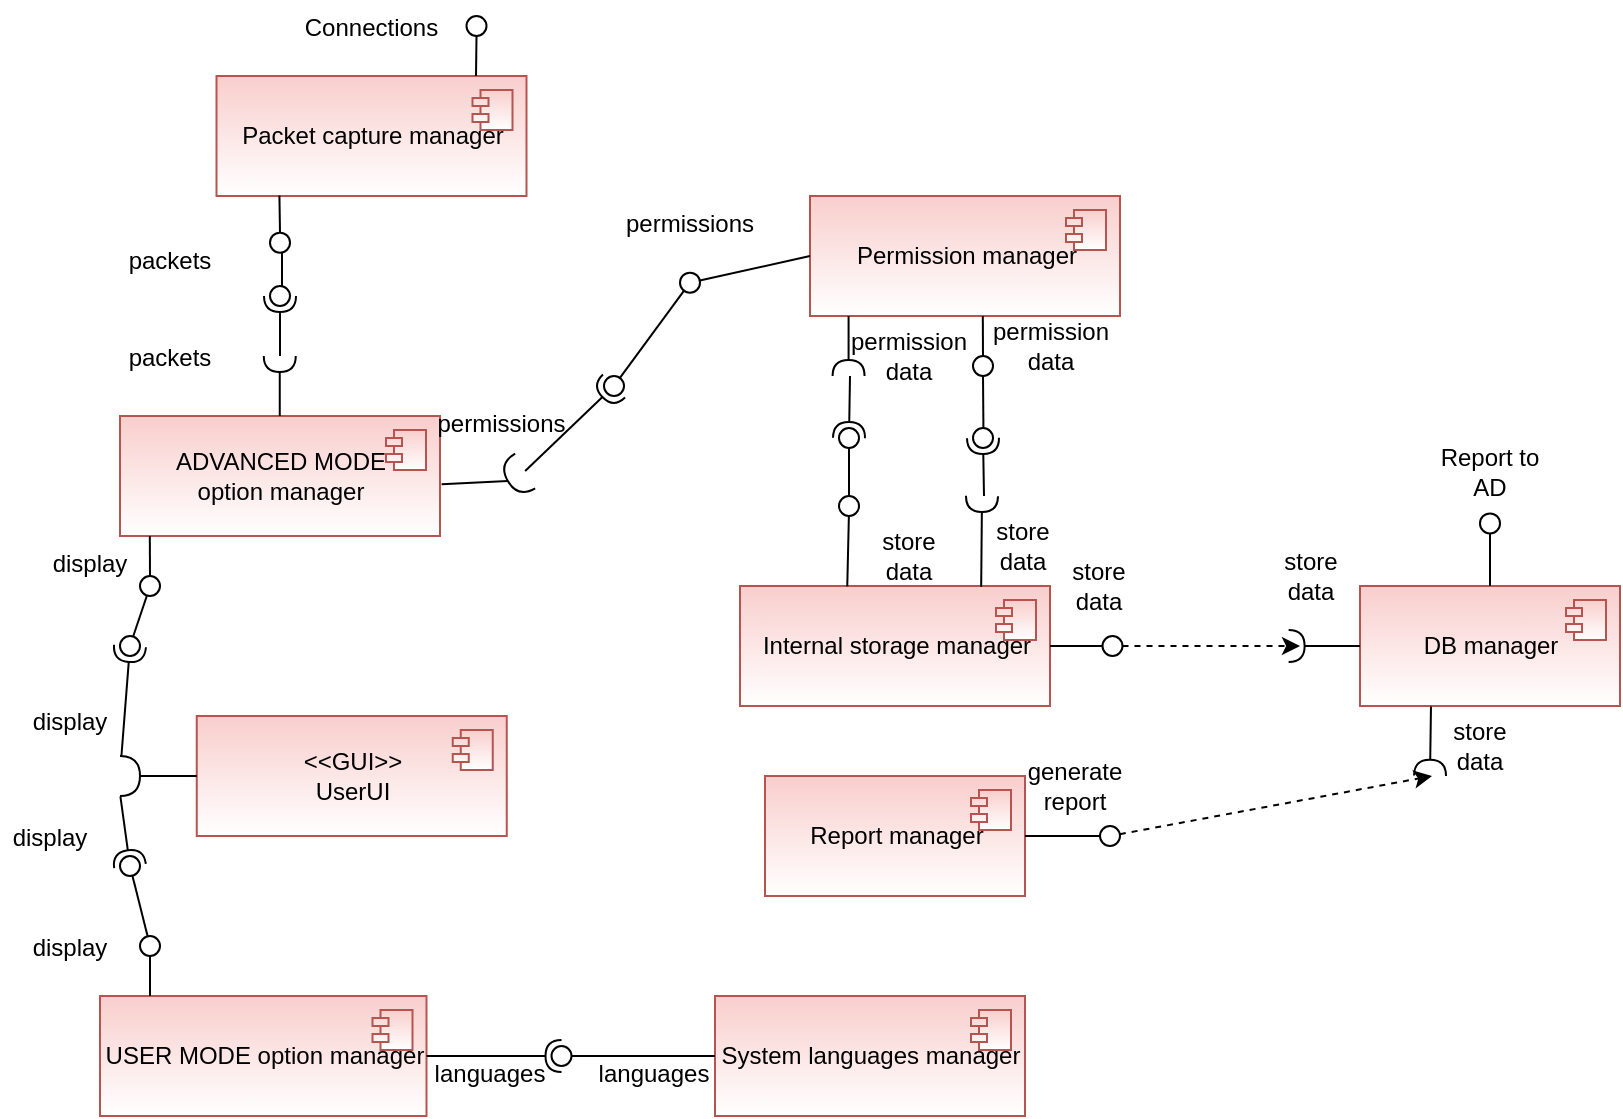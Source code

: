 <mxfile version="16.5.1" type="device"><diagram id="NQNrdyokiaG8pjqe4-te" name="Page-1"><mxGraphModel dx="1038" dy="649" grid="1" gridSize="10" guides="1" tooltips="1" connect="1" arrows="1" fold="1" page="1" pageScale="1" pageWidth="850" pageHeight="1100" math="0" shadow="0"><root><mxCell id="0"/><mxCell id="1" parent="0"/><mxCell id="XDkdfJHfOAGgXqRkPk62-10" value="Report manager" style="html=1;dropTarget=0;fillColor=#f8cecc;strokeColor=#b85450;gradientColor=#ffffff;" parent="1" vertex="1"><mxGeometry x="422.5" y="430" width="130" height="60" as="geometry"/></mxCell><mxCell id="XDkdfJHfOAGgXqRkPk62-11" value="" style="shape=module;jettyWidth=8;jettyHeight=4;fillColor=#f8cecc;strokeColor=#b85450;gradientColor=#ffffff;" parent="XDkdfJHfOAGgXqRkPk62-10" vertex="1"><mxGeometry x="1" width="20" height="20" relative="1" as="geometry"><mxPoint x="-27" y="7" as="offset"/></mxGeometry></mxCell><mxCell id="XDkdfJHfOAGgXqRkPk62-12" value="DB manager" style="html=1;dropTarget=0;fillColor=#f8cecc;strokeColor=#b85450;gradientColor=#ffffff;" parent="1" vertex="1"><mxGeometry x="720" y="335" width="130" height="60" as="geometry"/></mxCell><mxCell id="XDkdfJHfOAGgXqRkPk62-13" value="" style="shape=module;jettyWidth=8;jettyHeight=4;fillColor=#f8cecc;strokeColor=#b85450;gradientColor=#ffffff;" parent="XDkdfJHfOAGgXqRkPk62-12" vertex="1"><mxGeometry x="1" width="20" height="20" relative="1" as="geometry"><mxPoint x="-27" y="7" as="offset"/></mxGeometry></mxCell><mxCell id="XDkdfJHfOAGgXqRkPk62-22" value="&lt;span&gt;USER MODE option manager&lt;/span&gt;" style="html=1;dropTarget=0;fillColor=#f8cecc;strokeColor=#b85450;gradientColor=#ffffff;" parent="1" vertex="1"><mxGeometry x="90" y="540" width="163.25" height="60" as="geometry"/></mxCell><mxCell id="XDkdfJHfOAGgXqRkPk62-23" value="" style="shape=module;jettyWidth=8;jettyHeight=4;fillColor=#f8cecc;strokeColor=#b85450;gradientColor=#ffffff;" parent="XDkdfJHfOAGgXqRkPk62-22" vertex="1"><mxGeometry x="1" width="20" height="20" relative="1" as="geometry"><mxPoint x="-27" y="7" as="offset"/></mxGeometry></mxCell><mxCell id="XDkdfJHfOAGgXqRkPk62-24" value="System languages manager" style="html=1;dropTarget=0;fillColor=#f8cecc;strokeColor=#b85450;gradientColor=#ffffff;" parent="1" vertex="1"><mxGeometry x="397.5" y="540" width="155" height="60" as="geometry"/></mxCell><mxCell id="XDkdfJHfOAGgXqRkPk62-25" value="" style="shape=module;jettyWidth=8;jettyHeight=4;fillColor=#f8cecc;strokeColor=#b85450;gradientColor=#ffffff;" parent="XDkdfJHfOAGgXqRkPk62-24" vertex="1"><mxGeometry x="1" width="20" height="20" relative="1" as="geometry"><mxPoint x="-27" y="7" as="offset"/></mxGeometry></mxCell><mxCell id="XDkdfJHfOAGgXqRkPk62-26" value="&lt;span&gt;ADVANCED MODE &lt;br&gt;option manager&lt;/span&gt;" style="html=1;dropTarget=0;fillColor=#f8cecc;strokeColor=#b85450;gradientColor=#ffffff;" parent="1" vertex="1"><mxGeometry x="100" y="250" width="160" height="60" as="geometry"/></mxCell><mxCell id="XDkdfJHfOAGgXqRkPk62-27" value="" style="shape=module;jettyWidth=8;jettyHeight=4;fillColor=#f8cecc;strokeColor=#b85450;gradientColor=#ffffff;" parent="XDkdfJHfOAGgXqRkPk62-26" vertex="1"><mxGeometry x="1" width="20" height="20" relative="1" as="geometry"><mxPoint x="-27" y="7" as="offset"/></mxGeometry></mxCell><mxCell id="XDkdfJHfOAGgXqRkPk62-39" value="&amp;lt;&amp;lt;GUI&amp;gt;&amp;gt;&lt;br&gt;UserUI" style="html=1;dropTarget=0;fillColor=#f8cecc;strokeColor=#b85450;gradientColor=#ffffff;" parent="1" vertex="1"><mxGeometry x="138.38" y="400" width="155" height="60" as="geometry"/></mxCell><mxCell id="XDkdfJHfOAGgXqRkPk62-40" value="" style="shape=module;jettyWidth=8;jettyHeight=4;fillColor=#f8cecc;strokeColor=#b85450;gradientColor=#ffffff;" parent="XDkdfJHfOAGgXqRkPk62-39" vertex="1"><mxGeometry x="1" width="20" height="20" relative="1" as="geometry"><mxPoint x="-27" y="7" as="offset"/></mxGeometry></mxCell><mxCell id="XDkdfJHfOAGgXqRkPk62-41" value="Permission manager" style="html=1;dropTarget=0;fillColor=#f8cecc;strokeColor=#b85450;gradientColor=#ffffff;" parent="1" vertex="1"><mxGeometry x="445" y="140" width="155" height="60" as="geometry"/></mxCell><mxCell id="XDkdfJHfOAGgXqRkPk62-42" value="" style="shape=module;jettyWidth=8;jettyHeight=4;fillColor=#f8cecc;strokeColor=#b85450;gradientColor=#ffffff;" parent="XDkdfJHfOAGgXqRkPk62-41" vertex="1"><mxGeometry x="1" width="20" height="20" relative="1" as="geometry"><mxPoint x="-27" y="7" as="offset"/></mxGeometry></mxCell><mxCell id="XDkdfJHfOAGgXqRkPk62-43" value="Packet capture manager" style="html=1;dropTarget=0;fillColor=#f8cecc;strokeColor=#b85450;gradientColor=#ffffff;" parent="1" vertex="1"><mxGeometry x="148.25" y="80" width="155" height="60" as="geometry"/></mxCell><mxCell id="XDkdfJHfOAGgXqRkPk62-44" value="" style="shape=module;jettyWidth=8;jettyHeight=4;fillColor=#f8cecc;strokeColor=#b85450;gradientColor=#ffffff;" parent="XDkdfJHfOAGgXqRkPk62-43" vertex="1"><mxGeometry x="1" width="20" height="20" relative="1" as="geometry"><mxPoint x="-27" y="7" as="offset"/></mxGeometry></mxCell><mxCell id="XDkdfJHfOAGgXqRkPk62-45" value="Internal storage manager" style="html=1;dropTarget=0;fillColor=#f8cecc;strokeColor=#b85450;gradientColor=#ffffff;" parent="1" vertex="1"><mxGeometry x="410" y="335" width="155" height="60" as="geometry"/></mxCell><mxCell id="XDkdfJHfOAGgXqRkPk62-46" value="" style="shape=module;jettyWidth=8;jettyHeight=4;fillColor=#f8cecc;strokeColor=#b85450;gradientColor=#ffffff;" parent="XDkdfJHfOAGgXqRkPk62-45" vertex="1"><mxGeometry x="1" width="20" height="20" relative="1" as="geometry"><mxPoint x="-27" y="7" as="offset"/></mxGeometry></mxCell><mxCell id="Mlr42h8VQCwRPLaOZR-R-12" value="&#10;Connections&#10;" style="text;align=center;fontStyle=0;verticalAlign=middle;spacingLeft=3;spacingRight=3;strokeColor=none;rotatable=0;points=[[0,0.5],[1,0.5]];portConstraint=eastwest;" parent="1" vertex="1"><mxGeometry x="190.75" y="42" width="70" height="26" as="geometry"/></mxCell><mxCell id="Mlr42h8VQCwRPLaOZR-R-19" value="" style="rounded=0;orthogonalLoop=1;jettySize=auto;html=1;endArrow=none;endFill=0;sketch=0;sourcePerimeterSpacing=0;targetPerimeterSpacing=0;exitX=0;exitY=0.5;exitDx=0;exitDy=0;" parent="1" source="XDkdfJHfOAGgXqRkPk62-24" target="Mlr42h8VQCwRPLaOZR-R-21" edge="1"><mxGeometry relative="1" as="geometry"><mxPoint x="253.25" y="570" as="sourcePoint"/></mxGeometry></mxCell><mxCell id="Mlr42h8VQCwRPLaOZR-R-20" value="" style="rounded=0;orthogonalLoop=1;jettySize=auto;html=1;endArrow=halfCircle;endFill=0;entryX=0.5;entryY=0.5;endSize=6;strokeWidth=1;sketch=0;exitX=1;exitY=0.5;exitDx=0;exitDy=0;" parent="1" source="XDkdfJHfOAGgXqRkPk62-22" target="Mlr42h8VQCwRPLaOZR-R-21" edge="1"><mxGeometry relative="1" as="geometry"><mxPoint x="335.75" y="570" as="sourcePoint"/></mxGeometry></mxCell><mxCell id="Mlr42h8VQCwRPLaOZR-R-21" value="" style="ellipse;whiteSpace=wrap;html=1;align=center;aspect=fixed;resizable=0;points=[];outlineConnect=0;sketch=0;" parent="1" vertex="1"><mxGeometry x="315.75" y="565" width="10" height="10" as="geometry"/></mxCell><mxCell id="U5LaEi9pDpcPRo7iFYjw-24" value="" style="endArrow=none;html=1;rounded=0;entryX=1;entryY=0.5;entryDx=0;entryDy=0;entryPerimeter=0;exitX=0;exitY=0.5;exitDx=0;exitDy=0;" parent="1" source="XDkdfJHfOAGgXqRkPk62-39" target="U5LaEi9pDpcPRo7iFYjw-25" edge="1"><mxGeometry width="50" height="50" relative="1" as="geometry"><mxPoint x="105.84" y="400.0" as="sourcePoint"/><mxPoint x="350" y="417.32" as="targetPoint"/></mxGeometry></mxCell><mxCell id="U5LaEi9pDpcPRo7iFYjw-25" value="" style="shape=requiredInterface;html=1;verticalLabelPosition=bottom;sketch=0;rotation=-180;direction=west;" parent="1" vertex="1"><mxGeometry x="100" y="420" width="10" height="20" as="geometry"/></mxCell><mxCell id="U5LaEi9pDpcPRo7iFYjw-34" value="" style="ellipse;whiteSpace=wrap;html=1;align=center;aspect=fixed;resizable=0;points=[];outlineConnect=0;sketch=0;" parent="1" vertex="1"><mxGeometry x="110" y="330" width="10" height="10" as="geometry"/></mxCell><mxCell id="U5LaEi9pDpcPRo7iFYjw-35" value="" style="rounded=0;orthogonalLoop=1;jettySize=auto;html=1;endArrow=none;endFill=0;sketch=0;sourcePerimeterSpacing=0;exitX=0.322;exitY=1.005;exitDx=0;exitDy=0;exitPerimeter=0;" parent="1" target="U5LaEi9pDpcPRo7iFYjw-34" edge="1"><mxGeometry relative="1" as="geometry"><mxPoint x="114.91" y="310.0" as="sourcePoint"/><mxPoint x="115" y="349.7" as="targetPoint"/></mxGeometry></mxCell><mxCell id="U5LaEi9pDpcPRo7iFYjw-36" value="" style="rounded=0;orthogonalLoop=1;jettySize=auto;html=1;endArrow=none;endFill=0;sketch=0;sourcePerimeterSpacing=0;targetPerimeterSpacing=0;" parent="1" source="U5LaEi9pDpcPRo7iFYjw-34" target="U5LaEi9pDpcPRo7iFYjw-38" edge="1"><mxGeometry relative="1" as="geometry"><mxPoint x="240" y="365" as="sourcePoint"/></mxGeometry></mxCell><mxCell id="U5LaEi9pDpcPRo7iFYjw-37" value="" style="rounded=0;orthogonalLoop=1;jettySize=auto;html=1;endArrow=halfCircle;endFill=0;entryX=0.5;entryY=0.5;endSize=6;strokeWidth=1;sketch=0;exitX=0.07;exitY=0.007;exitDx=0;exitDy=0;exitPerimeter=0;" parent="1" source="U5LaEi9pDpcPRo7iFYjw-25" target="U5LaEi9pDpcPRo7iFYjw-38" edge="1"><mxGeometry relative="1" as="geometry"><mxPoint x="280" y="365" as="sourcePoint"/></mxGeometry></mxCell><mxCell id="U5LaEi9pDpcPRo7iFYjw-38" value="" style="ellipse;whiteSpace=wrap;html=1;align=center;aspect=fixed;resizable=0;points=[];outlineConnect=0;sketch=0;" parent="1" vertex="1"><mxGeometry x="100" y="360" width="10" height="10" as="geometry"/></mxCell><mxCell id="U5LaEi9pDpcPRo7iFYjw-39" value="" style="rounded=0;orthogonalLoop=1;jettySize=auto;html=1;endArrow=none;endFill=0;sketch=0;sourcePerimeterSpacing=0;targetPerimeterSpacing=0;" parent="1" source="U5LaEi9pDpcPRo7iFYjw-43" target="U5LaEi9pDpcPRo7iFYjw-41" edge="1"><mxGeometry relative="1" as="geometry"><mxPoint x="40" y="440" as="sourcePoint"/></mxGeometry></mxCell><mxCell id="U5LaEi9pDpcPRo7iFYjw-40" value="" style="rounded=0;orthogonalLoop=1;jettySize=auto;html=1;endArrow=halfCircle;endFill=0;entryX=0.5;entryY=0.5;endSize=6;strokeWidth=1;sketch=0;exitX=0.02;exitY=1.012;exitDx=0;exitDy=0;exitPerimeter=0;" parent="1" source="U5LaEi9pDpcPRo7iFYjw-25" target="U5LaEi9pDpcPRo7iFYjw-41" edge="1"><mxGeometry relative="1" as="geometry"><mxPoint x="350" y="255" as="sourcePoint"/></mxGeometry></mxCell><mxCell id="U5LaEi9pDpcPRo7iFYjw-41" value="" style="ellipse;whiteSpace=wrap;html=1;align=center;aspect=fixed;resizable=0;points=[];outlineConnect=0;sketch=0;" parent="1" vertex="1"><mxGeometry x="100" y="470" width="10" height="10" as="geometry"/></mxCell><mxCell id="U5LaEi9pDpcPRo7iFYjw-42" value="" style="rounded=0;orthogonalLoop=1;jettySize=auto;html=1;endArrow=none;endFill=0;sketch=0;sourcePerimeterSpacing=0;targetPerimeterSpacing=0;" parent="1" target="U5LaEi9pDpcPRo7iFYjw-43" edge="1"><mxGeometry relative="1" as="geometry"><mxPoint x="115" y="540" as="sourcePoint"/></mxGeometry></mxCell><mxCell id="U5LaEi9pDpcPRo7iFYjw-43" value="" style="ellipse;whiteSpace=wrap;html=1;align=center;aspect=fixed;resizable=0;points=[];outlineConnect=0;sketch=0;" parent="1" vertex="1"><mxGeometry x="110" y="510" width="10" height="10" as="geometry"/></mxCell><mxCell id="U5LaEi9pDpcPRo7iFYjw-44" value="" style="endArrow=none;html=1;rounded=0;entryX=1;entryY=0.5;entryDx=0;entryDy=0;entryPerimeter=0;exitX=1.005;exitY=0.569;exitDx=0;exitDy=0;exitPerimeter=0;" parent="1" source="XDkdfJHfOAGgXqRkPk62-26" target="U5LaEi9pDpcPRo7iFYjw-45" edge="1"><mxGeometry width="50" height="50" relative="1" as="geometry"><mxPoint x="315" y="260.84" as="sourcePoint"/><mxPoint x="560" y="278.16" as="targetPoint"/></mxGeometry></mxCell><mxCell id="U5LaEi9pDpcPRo7iFYjw-46" style="edgeStyle=orthogonalEdgeStyle;rounded=0;orthogonalLoop=1;jettySize=auto;html=1;endArrow=diamond;endFill=1;" parent="1" edge="1"><mxGeometry relative="1" as="geometry"><mxPoint x="303.143" y="280.048" as="targetPoint"/><mxPoint x="303" y="280" as="sourcePoint"/></mxGeometry></mxCell><mxCell id="U5LaEi9pDpcPRo7iFYjw-45" value="" style="shape=requiredInterface;html=1;verticalLabelPosition=bottom;sketch=0;rotation=-30;direction=west;" parent="1" vertex="1"><mxGeometry x="293.25" y="270.0" width="10" height="20" as="geometry"/></mxCell><mxCell id="U5LaEi9pDpcPRo7iFYjw-47" value="" style="rounded=0;orthogonalLoop=1;jettySize=auto;html=1;endArrow=none;endFill=0;sketch=0;sourcePerimeterSpacing=0;targetPerimeterSpacing=0;" parent="1" source="U5LaEi9pDpcPRo7iFYjw-53" target="U5LaEi9pDpcPRo7iFYjw-49" edge="1"><mxGeometry relative="1" as="geometry"><mxPoint x="371.62" y="280" as="sourcePoint"/></mxGeometry></mxCell><mxCell id="U5LaEi9pDpcPRo7iFYjw-48" value="" style="rounded=0;orthogonalLoop=1;jettySize=auto;html=1;endArrow=halfCircle;endFill=0;entryX=0.5;entryY=0.5;endSize=6;strokeWidth=1;sketch=0;exitX=0;exitY=0.5;exitDx=0;exitDy=0;exitPerimeter=0;" parent="1" source="U5LaEi9pDpcPRo7iFYjw-45" target="U5LaEi9pDpcPRo7iFYjw-49" edge="1"><mxGeometry relative="1" as="geometry"><mxPoint x="250" y="225" as="sourcePoint"/></mxGeometry></mxCell><mxCell id="U5LaEi9pDpcPRo7iFYjw-49" value="" style="ellipse;whiteSpace=wrap;html=1;align=center;aspect=fixed;resizable=0;points=[];outlineConnect=0;sketch=0;" parent="1" vertex="1"><mxGeometry x="342" y="230" width="10" height="10" as="geometry"/></mxCell><mxCell id="U5LaEi9pDpcPRo7iFYjw-52" value="" style="rounded=0;orthogonalLoop=1;jettySize=auto;html=1;endArrow=none;endFill=0;sketch=0;sourcePerimeterSpacing=0;targetPerimeterSpacing=0;exitX=0;exitY=0.5;exitDx=0;exitDy=0;" parent="1" source="XDkdfJHfOAGgXqRkPk62-41" target="U5LaEi9pDpcPRo7iFYjw-53" edge="1"><mxGeometry relative="1" as="geometry"><mxPoint x="375" y="305" as="sourcePoint"/></mxGeometry></mxCell><mxCell id="U5LaEi9pDpcPRo7iFYjw-53" value="" style="ellipse;whiteSpace=wrap;html=1;align=center;aspect=fixed;resizable=0;points=[];outlineConnect=0;sketch=0;" parent="1" vertex="1"><mxGeometry x="380" y="178.32" width="10" height="10" as="geometry"/></mxCell><mxCell id="37JhbljhsN3LZjBlCd27-9" value="" style="rounded=0;orthogonalLoop=1;jettySize=auto;html=1;endArrow=none;endFill=0;sketch=0;sourcePerimeterSpacing=0;targetPerimeterSpacing=0;exitX=1;exitY=0.5;exitDx=0;exitDy=0;" parent="1" source="XDkdfJHfOAGgXqRkPk62-45" target="37JhbljhsN3LZjBlCd27-11" edge="1"><mxGeometry relative="1" as="geometry"><mxPoint x="675" y="335" as="sourcePoint"/><mxPoint x="675" y="364.7" as="targetPoint"/></mxGeometry></mxCell><mxCell id="37JhbljhsN3LZjBlCd27-11" value="" style="ellipse;whiteSpace=wrap;html=1;align=center;aspect=fixed;resizable=0;points=[];outlineConnect=0;sketch=0;" parent="1" vertex="1"><mxGeometry x="591.25" y="360" width="10" height="10" as="geometry"/></mxCell><mxCell id="37JhbljhsN3LZjBlCd27-15" value="" style="rounded=0;orthogonalLoop=1;jettySize=auto;html=1;endArrow=none;endFill=0;sketch=0;sourcePerimeterSpacing=0;targetPerimeterSpacing=0;exitX=1;exitY=0.5;exitDx=0;exitDy=0;" parent="1" source="XDkdfJHfOAGgXqRkPk62-10" target="37JhbljhsN3LZjBlCd27-16" edge="1"><mxGeometry relative="1" as="geometry"><mxPoint x="630" y="445" as="sourcePoint"/><mxPoint x="585" y="444.7" as="targetPoint"/></mxGeometry></mxCell><mxCell id="37JhbljhsN3LZjBlCd27-16" value="" style="ellipse;whiteSpace=wrap;html=1;align=center;aspect=fixed;resizable=0;points=[];outlineConnect=0;sketch=0;" parent="1" vertex="1"><mxGeometry x="590" y="455" width="10" height="10" as="geometry"/></mxCell><mxCell id="37JhbljhsN3LZjBlCd27-17" value="" style="rounded=0;orthogonalLoop=1;jettySize=auto;html=1;endArrow=none;endFill=0;sketch=0;sourcePerimeterSpacing=0;targetPerimeterSpacing=0;exitX=0.5;exitY=0;exitDx=0;exitDy=0;" parent="1" source="XDkdfJHfOAGgXqRkPk62-12" target="37JhbljhsN3LZjBlCd27-18" edge="1"><mxGeometry relative="1" as="geometry"><mxPoint x="790" y="335" as="sourcePoint"/><mxPoint x="787.5" y="289.7" as="targetPoint"/></mxGeometry></mxCell><mxCell id="37JhbljhsN3LZjBlCd27-18" value="" style="ellipse;whiteSpace=wrap;html=1;align=center;aspect=fixed;resizable=0;points=[];outlineConnect=0;sketch=0;" parent="1" vertex="1"><mxGeometry x="780" y="298.7" width="10" height="10" as="geometry"/></mxCell><mxCell id="37JhbljhsN3LZjBlCd27-21" value="Report to AD" style="text;html=1;strokeColor=none;fillColor=none;align=center;verticalAlign=middle;whiteSpace=wrap;rounded=0;" parent="1" vertex="1"><mxGeometry x="755" y="260" width="60" height="35" as="geometry"/></mxCell><mxCell id="37JhbljhsN3LZjBlCd27-22" value="store data" style="text;html=1;strokeColor=none;fillColor=none;align=center;verticalAlign=middle;whiteSpace=wrap;rounded=0;" parent="1" vertex="1"><mxGeometry x="565" y="315" width="48.75" height="40" as="geometry"/></mxCell><mxCell id="37JhbljhsN3LZjBlCd27-24" value="store data" style="text;html=1;strokeColor=none;fillColor=none;align=center;verticalAlign=middle;whiteSpace=wrap;rounded=0;" parent="1" vertex="1"><mxGeometry x="755" y="395" width="50" height="40" as="geometry"/></mxCell><mxCell id="37JhbljhsN3LZjBlCd27-35" value="permission data" style="text;html=1;strokeColor=none;fillColor=none;align=center;verticalAlign=middle;whiteSpace=wrap;rounded=0;" parent="1" vertex="1"><mxGeometry x="469.5" y="200.0" width="48.75" height="40" as="geometry"/></mxCell><mxCell id="37JhbljhsN3LZjBlCd27-36" value="store data" style="text;html=1;strokeColor=none;fillColor=none;align=center;verticalAlign=middle;whiteSpace=wrap;rounded=0;" parent="1" vertex="1"><mxGeometry x="469.5" y="300" width="48.75" height="40" as="geometry"/></mxCell><mxCell id="37JhbljhsN3LZjBlCd27-41" value="display" style="text;align=center;fontStyle=0;verticalAlign=middle;spacingLeft=3;spacingRight=3;strokeColor=none;rotatable=0;points=[[0,0.5],[1,0.5]];portConstraint=eastwest;" parent="1" vertex="1"><mxGeometry x="60" y="310" width="50" height="26" as="geometry"/></mxCell><mxCell id="37JhbljhsN3LZjBlCd27-42" value="display" style="text;align=center;fontStyle=0;verticalAlign=middle;spacingLeft=3;spacingRight=3;strokeColor=none;rotatable=0;points=[[0,0.5],[1,0.5]];portConstraint=eastwest;" parent="1" vertex="1"><mxGeometry x="40" y="447" width="50" height="26" as="geometry"/></mxCell><mxCell id="37JhbljhsN3LZjBlCd27-44" value="languages" style="text;align=center;fontStyle=0;verticalAlign=middle;spacingLeft=3;spacingRight=3;strokeColor=none;rotatable=0;points=[[0,0.5],[1,0.5]];portConstraint=eastwest;" parent="1" vertex="1"><mxGeometry x="260" y="565" width="50" height="26" as="geometry"/></mxCell><mxCell id="37JhbljhsN3LZjBlCd27-45" value="languages" style="text;align=center;fontStyle=0;verticalAlign=middle;spacingLeft=3;spacingRight=3;strokeColor=none;rotatable=0;points=[[0,0.5],[1,0.5]];portConstraint=eastwest;" parent="1" vertex="1"><mxGeometry x="342" y="565" width="50" height="26" as="geometry"/></mxCell><mxCell id="37JhbljhsN3LZjBlCd27-46" value="" style="rounded=0;orthogonalLoop=1;jettySize=auto;html=1;endArrow=none;endFill=0;sketch=0;sourcePerimeterSpacing=0;targetPerimeterSpacing=0;" parent="1" target="37JhbljhsN3LZjBlCd27-47" edge="1"><mxGeometry relative="1" as="geometry"><mxPoint x="278" y="80" as="sourcePoint"/><mxPoint x="247" y="-36.38" as="targetPoint"/></mxGeometry></mxCell><mxCell id="37JhbljhsN3LZjBlCd27-47" value="" style="ellipse;whiteSpace=wrap;html=1;align=center;aspect=fixed;resizable=0;points=[];outlineConnect=0;sketch=0;" parent="1" vertex="1"><mxGeometry x="273.25" y="50.0" width="10" height="10" as="geometry"/></mxCell><mxCell id="37JhbljhsN3LZjBlCd27-51" value="packets" style="text;align=center;fontStyle=0;verticalAlign=middle;spacingLeft=3;spacingRight=3;strokeColor=none;rotatable=0;points=[[0,0.5],[1,0.5]];portConstraint=eastwest;" parent="1" vertex="1"><mxGeometry x="100" y="158.32" width="50" height="26" as="geometry"/></mxCell><mxCell id="37JhbljhsN3LZjBlCd27-52" value="permissions" style="text;align=center;fontStyle=0;verticalAlign=middle;spacingLeft=3;spacingRight=3;strokeColor=none;rotatable=0;points=[[0,0.5],[1,0.5]];portConstraint=eastwest;" parent="1" vertex="1"><mxGeometry x="265.75" y="240" width="50" height="26" as="geometry"/></mxCell><mxCell id="hAgKPvufAunaatw4I7cl-1" value="packets" style="text;align=center;fontStyle=0;verticalAlign=middle;spacingLeft=3;spacingRight=3;strokeColor=none;rotatable=0;points=[[0,0.5],[1,0.5]];portConstraint=eastwest;" parent="1" vertex="1"><mxGeometry x="100" y="207" width="50" height="26" as="geometry"/></mxCell><mxCell id="hAgKPvufAunaatw4I7cl-2" value="permissions" style="text;align=center;fontStyle=0;verticalAlign=middle;spacingLeft=3;spacingRight=3;strokeColor=none;rotatable=0;points=[[0,0.5],[1,0.5]];portConstraint=eastwest;" parent="1" vertex="1"><mxGeometry x="360" y="140" width="50" height="26" as="geometry"/></mxCell><mxCell id="ZSUW8fN-8ir2HsWPQx7c-14" value="" style="rounded=0;orthogonalLoop=1;jettySize=auto;html=1;endArrow=none;endFill=0;sketch=0;sourcePerimeterSpacing=0;targetPerimeterSpacing=0;" parent="1" edge="1"><mxGeometry relative="1" as="geometry"><mxPoint x="181" y="168.32" as="sourcePoint"/><mxPoint x="181" y="185" as="targetPoint"/></mxGeometry></mxCell><mxCell id="ZSUW8fN-8ir2HsWPQx7c-15" value="" style="rounded=0;orthogonalLoop=1;jettySize=auto;html=1;endArrow=halfCircle;endFill=0;entryX=0.5;entryY=0.5;endSize=6;strokeWidth=1;sketch=0;exitX=0.5;exitY=0;exitDx=0;exitDy=0;" parent="1" target="ZSUW8fN-8ir2HsWPQx7c-16" edge="1"><mxGeometry relative="1" as="geometry"><mxPoint x="180" y="220" as="sourcePoint"/></mxGeometry></mxCell><mxCell id="ZSUW8fN-8ir2HsWPQx7c-16" value="" style="ellipse;whiteSpace=wrap;html=1;align=center;aspect=fixed;resizable=0;points=[];outlineConnect=0;sketch=0;" parent="1" vertex="1"><mxGeometry x="175" y="185" width="10" height="10" as="geometry"/></mxCell><mxCell id="ZSUW8fN-8ir2HsWPQx7c-17" value="" style="rounded=0;orthogonalLoop=1;jettySize=auto;html=1;endArrow=halfCircle;endFill=0;entryX=0.5;entryY=0.5;endSize=6;strokeWidth=1;sketch=0;exitX=0.5;exitY=0;exitDx=0;exitDy=0;" parent="1" edge="1"><mxGeometry relative="1" as="geometry"><mxPoint x="179.88" y="250" as="sourcePoint"/><mxPoint x="179.88" y="220" as="targetPoint"/></mxGeometry></mxCell><mxCell id="ZSUW8fN-8ir2HsWPQx7c-18" value="" style="rounded=0;orthogonalLoop=1;jettySize=auto;html=1;endArrow=none;endFill=0;sketch=0;sourcePerimeterSpacing=0;targetPerimeterSpacing=0;exitX=0.203;exitY=0.996;exitDx=0;exitDy=0;exitPerimeter=0;" parent="1" source="XDkdfJHfOAGgXqRkPk62-43" target="ZSUW8fN-8ir2HsWPQx7c-19" edge="1"><mxGeometry relative="1" as="geometry"><mxPoint x="180" y="141" as="sourcePoint"/></mxGeometry></mxCell><mxCell id="ZSUW8fN-8ir2HsWPQx7c-19" value="" style="ellipse;whiteSpace=wrap;html=1;align=center;aspect=fixed;resizable=0;points=[];outlineConnect=0;sketch=0;" parent="1" vertex="1"><mxGeometry x="175" y="158.32" width="10" height="10" as="geometry"/></mxCell><mxCell id="ZSUW8fN-8ir2HsWPQx7c-23" value="" style="rounded=0;orthogonalLoop=1;jettySize=auto;html=1;endArrow=halfCircle;endFill=0;endSize=6;strokeWidth=1;sketch=0;exitX=0.273;exitY=1.005;exitDx=0;exitDy=0;exitPerimeter=0;" parent="1" source="XDkdfJHfOAGgXqRkPk62-12" edge="1"><mxGeometry relative="1" as="geometry"><mxPoint x="720" y="429.87" as="sourcePoint"/><mxPoint x="755" y="429.87" as="targetPoint"/></mxGeometry></mxCell><mxCell id="ZSUW8fN-8ir2HsWPQx7c-24" value="" style="endArrow=classic;html=1;rounded=0;dashed=1;" parent="1" source="37JhbljhsN3LZjBlCd27-16" edge="1"><mxGeometry width="50" height="50" relative="1" as="geometry"><mxPoint x="605.91" y="459.053" as="sourcePoint"/><mxPoint x="756" y="430" as="targetPoint"/></mxGeometry></mxCell><mxCell id="ZSUW8fN-8ir2HsWPQx7c-25" value="generate&lt;br&gt;report" style="text;html=1;strokeColor=none;fillColor=none;align=center;verticalAlign=middle;whiteSpace=wrap;rounded=0;" parent="1" vertex="1"><mxGeometry x="552.5" y="415" width="48.75" height="40" as="geometry"/></mxCell><mxCell id="ZSUW8fN-8ir2HsWPQx7c-26" value="store data" style="text;html=1;strokeColor=none;fillColor=none;align=center;verticalAlign=middle;whiteSpace=wrap;rounded=0;" parent="1" vertex="1"><mxGeometry x="671.25" y="310" width="48.75" height="40" as="geometry"/></mxCell><mxCell id="ZSUW8fN-8ir2HsWPQx7c-27" value="" style="rounded=0;orthogonalLoop=1;jettySize=auto;html=1;endArrow=none;endFill=0;sketch=0;sourcePerimeterSpacing=0;targetPerimeterSpacing=0;" parent="1" source="ZSUW8fN-8ir2HsWPQx7c-33" edge="1"><mxGeometry relative="1" as="geometry"><mxPoint x="533" y="230" as="sourcePoint"/><mxPoint x="531.716" y="256.005" as="targetPoint"/></mxGeometry></mxCell><mxCell id="ZSUW8fN-8ir2HsWPQx7c-28" value="" style="rounded=0;orthogonalLoop=1;jettySize=auto;html=1;endArrow=halfCircle;endFill=0;entryX=0.5;entryY=0.5;endSize=6;strokeWidth=1;sketch=0;" parent="1" edge="1"><mxGeometry relative="1" as="geometry"><mxPoint x="532" y="290" as="sourcePoint"/><mxPoint x="531.5" y="261" as="targetPoint"/></mxGeometry></mxCell><mxCell id="ZSUW8fN-8ir2HsWPQx7c-29" value="" style="ellipse;whiteSpace=wrap;html=1;align=center;aspect=fixed;resizable=0;points=[];outlineConnect=0;sketch=0;" parent="1" vertex="1"><mxGeometry x="526.5" y="256" width="10" height="10" as="geometry"/></mxCell><mxCell id="ZSUW8fN-8ir2HsWPQx7c-30" value="" style="rounded=0;orthogonalLoop=1;jettySize=auto;html=1;endArrow=halfCircle;endFill=0;endSize=6;strokeWidth=1;sketch=0;exitX=0.778;exitY=0.006;exitDx=0;exitDy=0;exitPerimeter=0;" parent="1" source="XDkdfJHfOAGgXqRkPk62-45" edge="1"><mxGeometry relative="1" as="geometry"><mxPoint x="543" y="300.0" as="sourcePoint"/><mxPoint x="531" y="290" as="targetPoint"/></mxGeometry></mxCell><mxCell id="ZSUW8fN-8ir2HsWPQx7c-33" value="" style="ellipse;whiteSpace=wrap;html=1;align=center;aspect=fixed;resizable=0;points=[];outlineConnect=0;sketch=0;" parent="1" vertex="1"><mxGeometry x="526.5" y="220" width="10" height="10" as="geometry"/></mxCell><mxCell id="ZSUW8fN-8ir2HsWPQx7c-34" value="" style="rounded=0;orthogonalLoop=1;jettySize=auto;html=1;endArrow=none;endFill=0;sketch=0;sourcePerimeterSpacing=0;exitX=0.322;exitY=1.005;exitDx=0;exitDy=0;exitPerimeter=0;" parent="1" target="ZSUW8fN-8ir2HsWPQx7c-33" edge="1"><mxGeometry relative="1" as="geometry"><mxPoint x="531.41" y="200.0" as="sourcePoint"/><mxPoint x="531.5" y="239.7" as="targetPoint"/></mxGeometry></mxCell><mxCell id="ZSUW8fN-8ir2HsWPQx7c-36" value="" style="rounded=0;orthogonalLoop=1;jettySize=auto;html=1;endArrow=halfCircle;endFill=0;endSize=6;strokeWidth=1;sketch=0;exitX=0;exitY=0.5;exitDx=0;exitDy=0;" parent="1" source="XDkdfJHfOAGgXqRkPk62-12" edge="1"><mxGeometry relative="1" as="geometry"><mxPoint x="540.59" y="345.36" as="sourcePoint"/><mxPoint x="684.317" y="365" as="targetPoint"/></mxGeometry></mxCell><mxCell id="ZSUW8fN-8ir2HsWPQx7c-37" value="" style="endArrow=classic;html=1;rounded=0;dashed=1;" parent="1" source="37JhbljhsN3LZjBlCd27-11" edge="1"><mxGeometry width="50" height="50" relative="1" as="geometry"><mxPoint x="610" y="365" as="sourcePoint"/><mxPoint x="690" y="365" as="targetPoint"/></mxGeometry></mxCell><mxCell id="vIawzbOYwU5gtyEiO_PL-1" value="display" style="text;align=center;fontStyle=0;verticalAlign=middle;spacingLeft=3;spacingRight=3;strokeColor=none;rotatable=0;points=[[0,0.5],[1,0.5]];portConstraint=eastwest;" parent="1" vertex="1"><mxGeometry x="50" y="389" width="50" height="26" as="geometry"/></mxCell><mxCell id="vIawzbOYwU5gtyEiO_PL-2" value="display" style="text;align=center;fontStyle=0;verticalAlign=middle;spacingLeft=3;spacingRight=3;strokeColor=none;rotatable=0;points=[[0,0.5],[1,0.5]];portConstraint=eastwest;" parent="1" vertex="1"><mxGeometry x="50" y="502" width="50" height="26" as="geometry"/></mxCell><mxCell id="vIawzbOYwU5gtyEiO_PL-3" value="permission data" style="text;html=1;strokeColor=none;fillColor=none;align=center;verticalAlign=middle;whiteSpace=wrap;rounded=0;" parent="1" vertex="1"><mxGeometry x="541.25" y="195.0" width="48.75" height="40" as="geometry"/></mxCell><mxCell id="vIawzbOYwU5gtyEiO_PL-4" value="store data" style="text;html=1;strokeColor=none;fillColor=none;align=center;verticalAlign=middle;whiteSpace=wrap;rounded=0;" parent="1" vertex="1"><mxGeometry x="526.5" y="295" width="48.75" height="40" as="geometry"/></mxCell><mxCell id="vIawzbOYwU5gtyEiO_PL-5" value="" style="rounded=0;orthogonalLoop=1;jettySize=auto;html=1;endArrow=halfCircle;endFill=0;endSize=6;strokeWidth=1;sketch=0;" parent="1" edge="1"><mxGeometry relative="1" as="geometry"><mxPoint x="464.29" y="200" as="sourcePoint"/><mxPoint x="464.29" y="230" as="targetPoint"/></mxGeometry></mxCell><mxCell id="vIawzbOYwU5gtyEiO_PL-8" value="" style="rounded=0;orthogonalLoop=1;jettySize=auto;html=1;endArrow=none;endFill=0;sketch=0;sourcePerimeterSpacing=0;targetPerimeterSpacing=0;" parent="1" source="vIawzbOYwU5gtyEiO_PL-12" target="vIawzbOYwU5gtyEiO_PL-10" edge="1"><mxGeometry relative="1" as="geometry"><mxPoint x="465" y="290" as="sourcePoint"/></mxGeometry></mxCell><mxCell id="vIawzbOYwU5gtyEiO_PL-9" value="" style="rounded=0;orthogonalLoop=1;jettySize=auto;html=1;endArrow=halfCircle;endFill=0;entryX=0.5;entryY=0.5;endSize=6;strokeWidth=1;sketch=0;" parent="1" target="vIawzbOYwU5gtyEiO_PL-10" edge="1"><mxGeometry relative="1" as="geometry"><mxPoint x="465" y="230" as="sourcePoint"/></mxGeometry></mxCell><mxCell id="vIawzbOYwU5gtyEiO_PL-10" value="" style="ellipse;whiteSpace=wrap;html=1;align=center;aspect=fixed;resizable=0;points=[];outlineConnect=0;sketch=0;" parent="1" vertex="1"><mxGeometry x="459.5" y="256" width="10" height="10" as="geometry"/></mxCell><mxCell id="vIawzbOYwU5gtyEiO_PL-12" value="" style="ellipse;whiteSpace=wrap;html=1;align=center;aspect=fixed;resizable=0;points=[];outlineConnect=0;sketch=0;" parent="1" vertex="1"><mxGeometry x="459.5" y="290" width="10" height="10" as="geometry"/></mxCell><mxCell id="vIawzbOYwU5gtyEiO_PL-14" value="" style="rounded=0;orthogonalLoop=1;jettySize=auto;html=1;endArrow=none;endFill=0;sketch=0;sourcePerimeterSpacing=0;targetPerimeterSpacing=0;entryX=0.346;entryY=0.003;entryDx=0;entryDy=0;entryPerimeter=0;" parent="1" source="vIawzbOYwU5gtyEiO_PL-12" target="XDkdfJHfOAGgXqRkPk62-45" edge="1"><mxGeometry relative="1" as="geometry"><mxPoint x="474.5" y="300" as="sourcePoint"/><mxPoint x="474.5" y="276" as="targetPoint"/></mxGeometry></mxCell></root></mxGraphModel></diagram></mxfile>